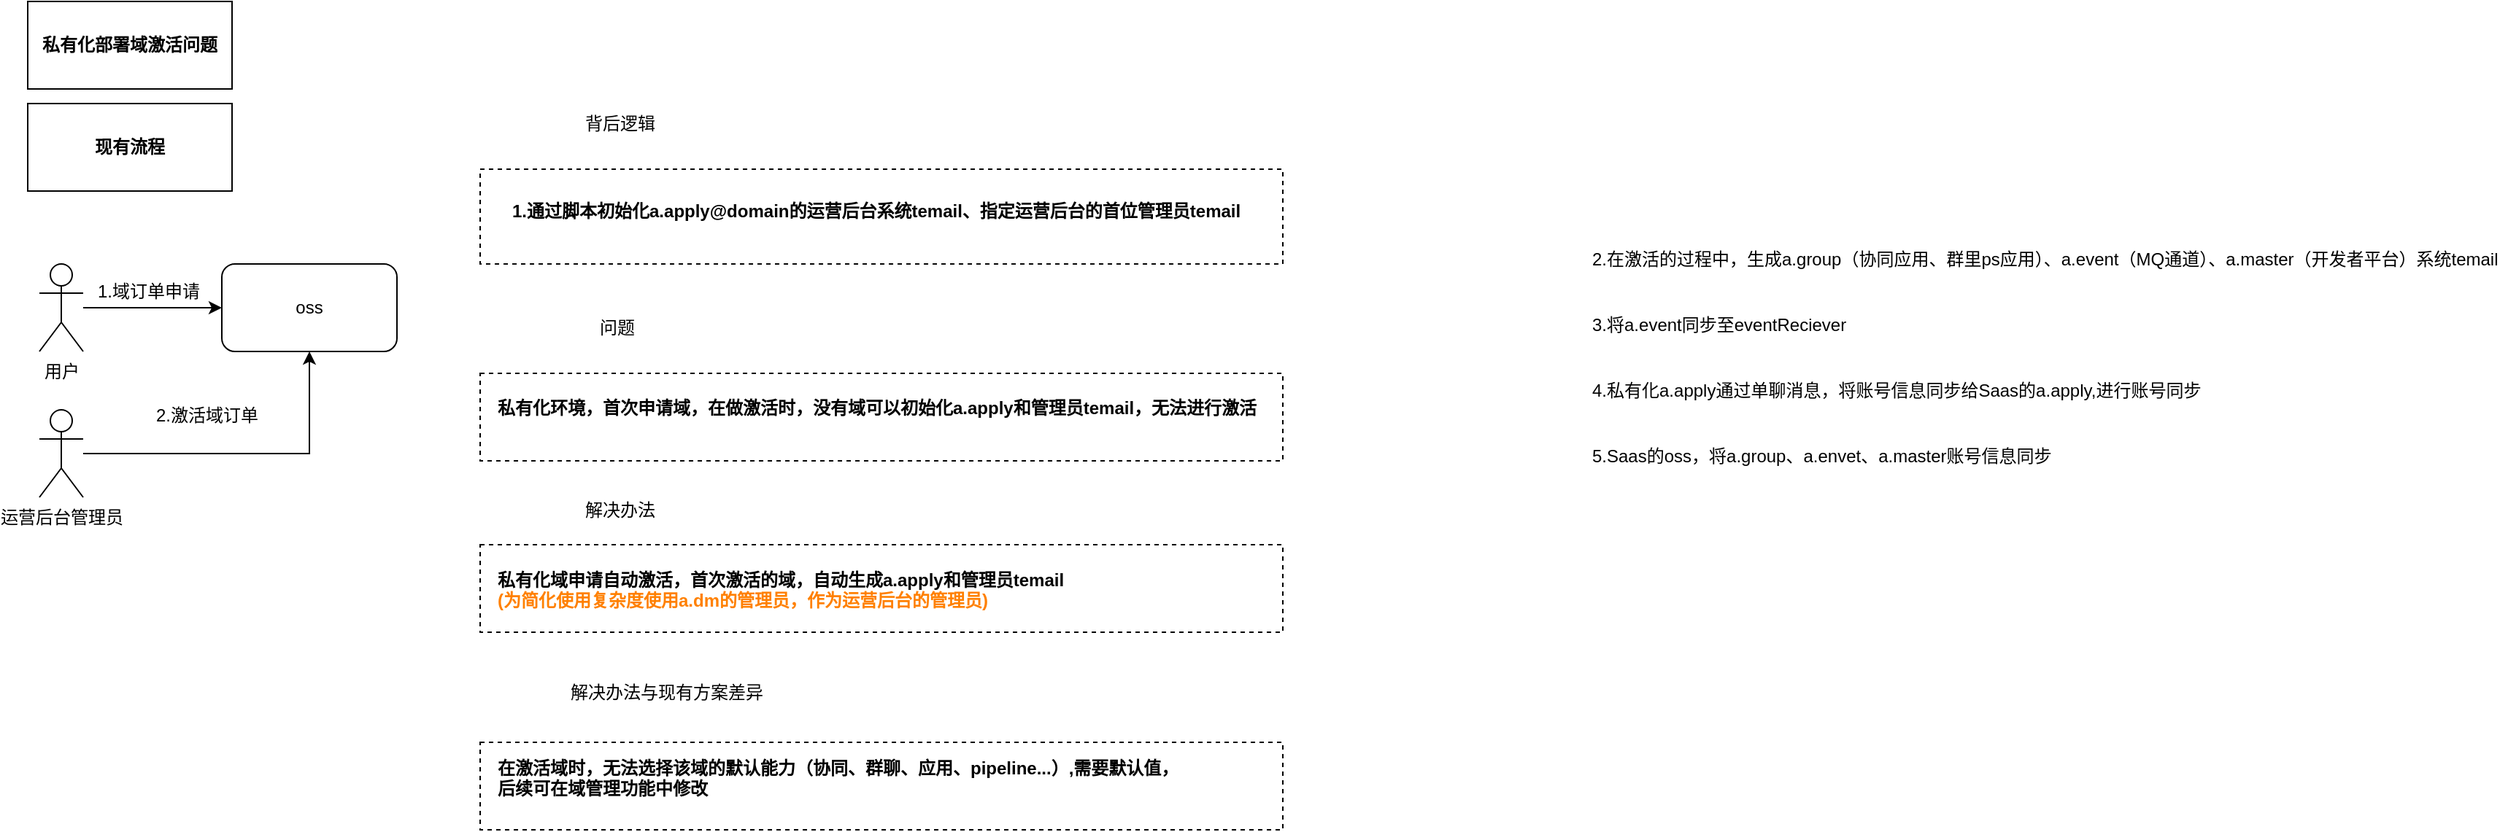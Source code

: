 <mxfile version="10.7.6" type="github"><diagram id="rR9yVGmUAOUgfZkDaMqO" name="Page-1"><mxGraphModel dx="1612" dy="824" grid="1" gridSize="10" guides="1" tooltips="1" connect="1" arrows="1" fold="1" page="1" pageScale="1" pageWidth="827" pageHeight="1169" math="0" shadow="0"><root><mxCell id="0"/><mxCell id="1" parent="0"/><mxCell id="xLe6WGAWCY06Ssj8zMFV-31" value="" style="rounded=0;whiteSpace=wrap;html=1;dashed=1;fillColor=#ffffff;" vertex="1" parent="1"><mxGeometry x="330" y="528" width="550" height="60" as="geometry"/></mxCell><mxCell id="xLe6WGAWCY06Ssj8zMFV-30" value="在激活域时，无法选择该域的默认能力（协同、群聊、应用、pipeline...）,需要默认值，&lt;br&gt;后续可在域管理功能中修改" style="text;html=1;fontStyle=1;dashed=1;" vertex="1" parent="1"><mxGeometry x="340" y="531.5" width="500" height="53" as="geometry"/></mxCell><mxCell id="xLe6WGAWCY06Ssj8zMFV-25" value="" style="rounded=0;whiteSpace=wrap;html=1;dashed=1;fillColor=#ffffff;" vertex="1" parent="1"><mxGeometry x="330" y="135" width="550" height="65" as="geometry"/></mxCell><mxCell id="xLe6WGAWCY06Ssj8zMFV-24" value="" style="rounded=0;whiteSpace=wrap;html=1;dashed=1;fillColor=#ffffff;" vertex="1" parent="1"><mxGeometry x="330" y="275" width="550" height="60" as="geometry"/></mxCell><mxCell id="xLe6WGAWCY06Ssj8zMFV-1" value="私有化部署域激活问题" style="rounded=0;whiteSpace=wrap;html=1;fontStyle=1" vertex="1" parent="1"><mxGeometry x="20" y="20" width="140" height="60" as="geometry"/></mxCell><mxCell id="xLe6WGAWCY06Ssj8zMFV-2" value="oss&lt;br&gt;" style="rounded=1;whiteSpace=wrap;html=1;" vertex="1" parent="1"><mxGeometry x="153" y="200" width="120" height="60" as="geometry"/></mxCell><mxCell id="xLe6WGAWCY06Ssj8zMFV-7" value="" style="edgeStyle=orthogonalEdgeStyle;rounded=0;orthogonalLoop=1;jettySize=auto;html=1;entryX=0;entryY=0.5;entryDx=0;entryDy=0;" edge="1" parent="1" source="xLe6WGAWCY06Ssj8zMFV-5" target="xLe6WGAWCY06Ssj8zMFV-2"><mxGeometry relative="1" as="geometry"><mxPoint x="138" y="230" as="targetPoint"/></mxGeometry></mxCell><mxCell id="xLe6WGAWCY06Ssj8zMFV-5" value="用户" style="shape=umlActor;verticalLabelPosition=bottom;labelBackgroundColor=#ffffff;verticalAlign=top;html=1;outlineConnect=0;" vertex="1" parent="1"><mxGeometry x="28" y="200" width="30" height="60" as="geometry"/></mxCell><mxCell id="xLe6WGAWCY06Ssj8zMFV-8" value="1.域订单申请" style="text;html=1;" vertex="1" parent="1"><mxGeometry x="66" y="205" width="80" height="30" as="geometry"/></mxCell><mxCell id="xLe6WGAWCY06Ssj8zMFV-9" value="现有流程&lt;br&gt;" style="rounded=0;whiteSpace=wrap;html=1;fontStyle=1" vertex="1" parent="1"><mxGeometry x="20" y="90" width="140" height="60" as="geometry"/></mxCell><mxCell id="xLe6WGAWCY06Ssj8zMFV-11" style="edgeStyle=orthogonalEdgeStyle;rounded=0;orthogonalLoop=1;jettySize=auto;html=1;entryX=0.5;entryY=1;entryDx=0;entryDy=0;" edge="1" parent="1" source="xLe6WGAWCY06Ssj8zMFV-10" target="xLe6WGAWCY06Ssj8zMFV-2"><mxGeometry relative="1" as="geometry"><mxPoint x="100" y="320" as="targetPoint"/></mxGeometry></mxCell><mxCell id="xLe6WGAWCY06Ssj8zMFV-10" value="运营后台管理员" style="shape=umlActor;verticalLabelPosition=bottom;labelBackgroundColor=#ffffff;verticalAlign=top;html=1;outlineConnect=0;" vertex="1" parent="1"><mxGeometry x="28" y="300" width="30" height="60" as="geometry"/></mxCell><mxCell id="xLe6WGAWCY06Ssj8zMFV-12" value="2.激活域订单" style="text;html=1;" vertex="1" parent="1"><mxGeometry x="106" y="290" width="80" height="30" as="geometry"/></mxCell><mxCell id="xLe6WGAWCY06Ssj8zMFV-14" value="背后逻辑" style="text;html=1;" vertex="1" parent="1"><mxGeometry x="400" y="90" width="80" height="30" as="geometry"/></mxCell><mxCell id="xLe6WGAWCY06Ssj8zMFV-17" value="1.通过脚本初始化a.apply@domain的运营后台系统temail、指定运营后台的首位管理员temail" style="text;html=1;fontStyle=1" vertex="1" parent="1"><mxGeometry x="350" y="150" width="500" height="30" as="geometry"/></mxCell><mxCell id="xLe6WGAWCY06Ssj8zMFV-18" value="2.在激活的过程中，生成a.group（协同应用、群里ps应用）、a.event（MQ通道）、a.master（开发者平台）系统temail" style="text;html=1;" vertex="1" parent="1"><mxGeometry x="1090" y="182.5" width="500" height="30" as="geometry"/></mxCell><mxCell id="xLe6WGAWCY06Ssj8zMFV-19" value="4.私有化a.apply通过单聊消息，将账号信息同步给Saas的a.apply,进行账号同步" style="text;html=1;" vertex="1" parent="1"><mxGeometry x="1090" y="272.5" width="500" height="30" as="geometry"/></mxCell><mxCell id="xLe6WGAWCY06Ssj8zMFV-20" value="3.将a.event同步至eventReciever" style="text;html=1;" vertex="1" parent="1"><mxGeometry x="1090" y="227.5" width="500" height="30" as="geometry"/></mxCell><mxCell id="xLe6WGAWCY06Ssj8zMFV-21" value="5.Saas的oss，将a.group、a.envet、a.master账号信息同步" style="text;html=1;" vertex="1" parent="1"><mxGeometry x="1090" y="317.5" width="500" height="30" as="geometry"/></mxCell><mxCell id="xLe6WGAWCY06Ssj8zMFV-22" value="问题" style="text;html=1;" vertex="1" parent="1"><mxGeometry x="410" y="230" width="80" height="30" as="geometry"/></mxCell><mxCell id="xLe6WGAWCY06Ssj8zMFV-23" value="私有化环境，首次申请域，在做激活时，没有域可以初始化a.apply和管理员temail，无法进行激活&lt;br&gt;" style="text;html=1;fontStyle=1" vertex="1" parent="1"><mxGeometry x="340" y="285" width="500" height="30" as="geometry"/></mxCell><mxCell id="xLe6WGAWCY06Ssj8zMFV-26" value="解决办法" style="text;html=1;" vertex="1" parent="1"><mxGeometry x="400" y="355" width="80" height="30" as="geometry"/></mxCell><mxCell id="xLe6WGAWCY06Ssj8zMFV-27" value="" style="rounded=0;whiteSpace=wrap;html=1;dashed=1;fillColor=#ffffff;" vertex="1" parent="1"><mxGeometry x="330" y="392.5" width="550" height="60" as="geometry"/></mxCell><mxCell id="xLe6WGAWCY06Ssj8zMFV-28" value="私有化域申请自动激活，首次激活的域，自动生成a.apply和管理员temail&lt;br&gt;&lt;font color=&quot;#ff8000&quot;&gt;(为简化使用复杂度使用a.dm的管理员，作为运营后台的管理员)&lt;/font&gt;&lt;br&gt;" style="text;html=1;fontStyle=1" vertex="1" parent="1"><mxGeometry x="340" y="402.5" width="500" height="30" as="geometry"/></mxCell><mxCell id="xLe6WGAWCY06Ssj8zMFV-29" value="解决办法与现有方案差异" style="text;html=1;" vertex="1" parent="1"><mxGeometry x="390" y="480" width="80" height="30" as="geometry"/></mxCell></root></mxGraphModel></diagram></mxfile>